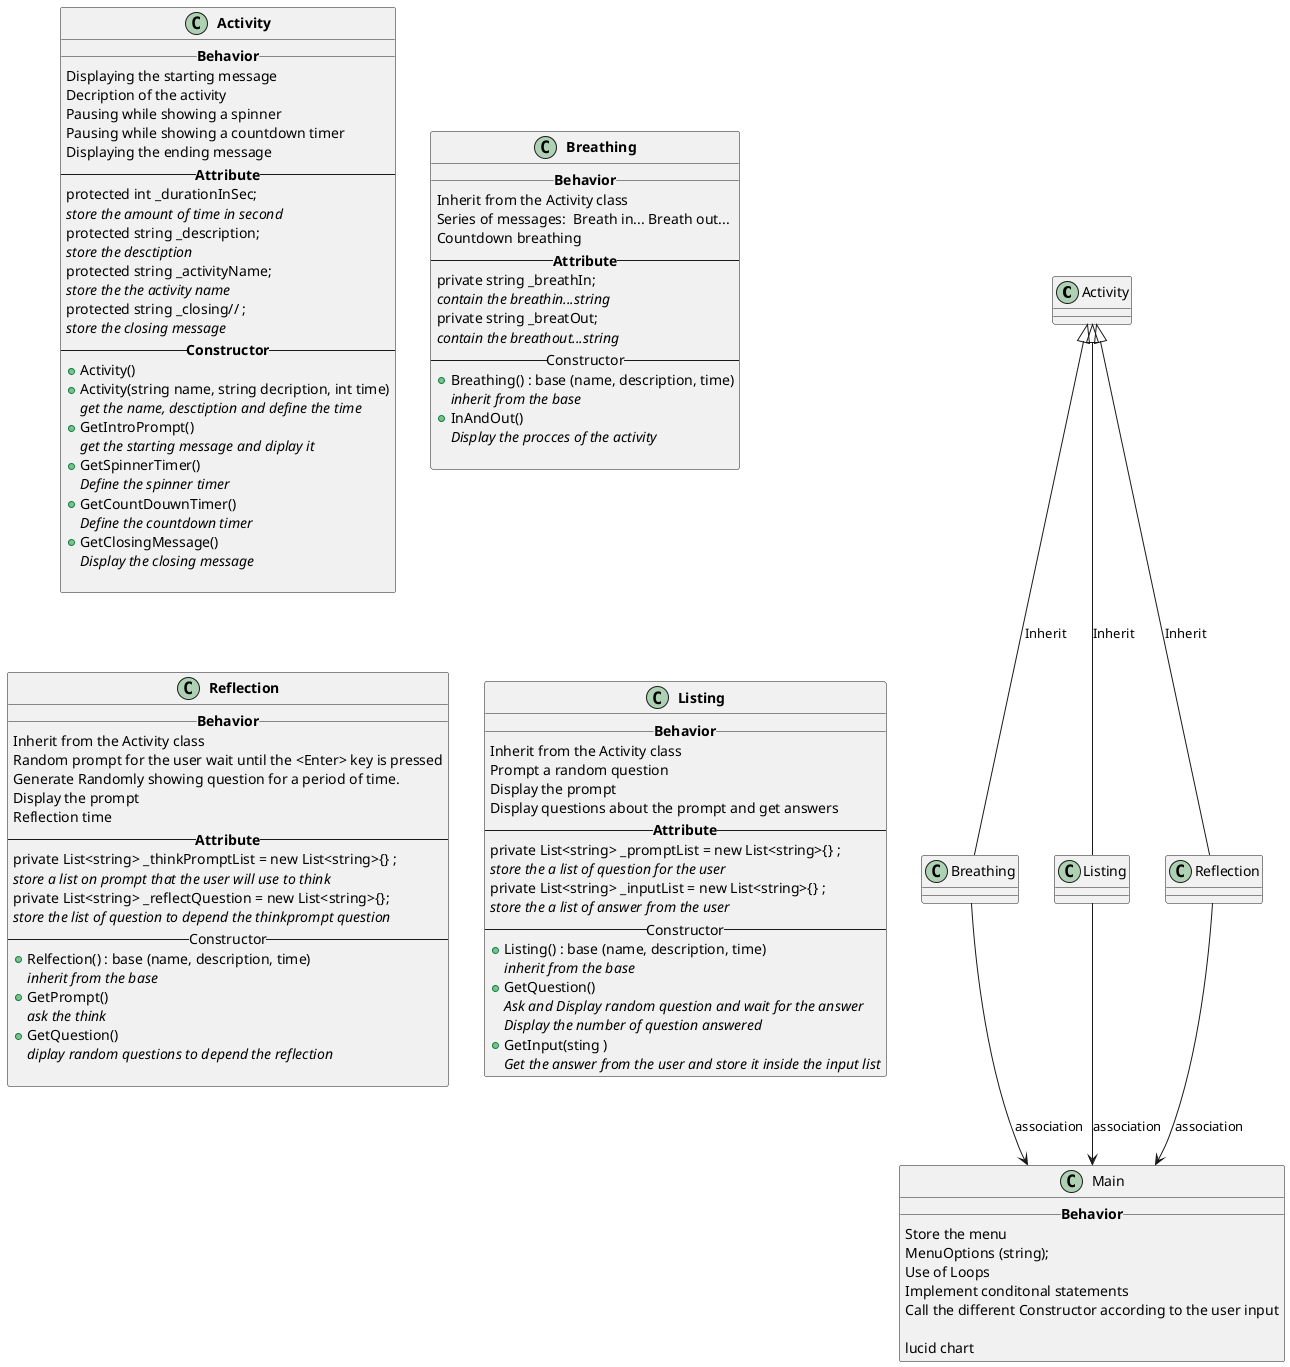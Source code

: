 @startuml acitvity 

    Activity <|-- Breathing : Inherit
    Activity <|-- Listing : Inherit
    Activity <|-- Reflection : Inherit
    Reflection --> Main : association
    Breathing --> Main : association
    Listing --> Main : association
    class **Activity**
    {
        __**Behavior**__
        Displaying the starting message
        Decription of the activity 
        Pausing while showing a spinner
        Pausing while showing a countdown timer
        Displaying the ending message
        --**Attribute**--
        protected int _durationInSec;
        //store the amount of time in second//
        protected string _description;
        //store the desctiption//
        protected string _activityName;
        //store the the activity name//
        protected string _closing// ;
        //store the closing message//
        --**Constructor**--
        + Activity()
        + Activity(string name, string decription, int time)
        //get the name, desctiption and define the time//
        + GetIntroPrompt()
        //get the starting message and diplay it//
        + GetSpinnerTimer()
        //Define the spinner timer//
        + GetCountDouwnTimer()
        //Define the countdown timer//
        + GetClosingMessage()
        //Display the closing message//

    }
    class **Breathing**
    {
        __**Behavior**__
        Inherit from the Activity class
        Series of messages:  Breath in... Breath out...
        Countdown breathing
        --**Attribute**--
        private string _breathIn;
        //contain the breathin...string//
        private string _breatOut;
        //contain the breathout...string//
        --Constructor--
        + Breathing() : base (name, description, time)
        //inherit from the base//
        + InAndOut()
        //Display the procces of the activity//

    }
    class **Reflection**
    {
        __**Behavior**__
        Inherit from the Activity class
        Random prompt for the user wait until the <Enter> key is pressed
        Generate Randomly showing question for a period of time.
        Display the prompt
        Reflection time
        --**Attribute**--
        private List<string> _thinkPromptList = new List<string>{} ;
        //store a list on prompt that the user will use to think//
        private List<string> _reflectQuestion = new List<string>{};
        //store the list of question to depend the thinkprompt question//
        --Constructor--
        + Relfection() : base (name, description, time)
        //inherit from the base//
        + GetPrompt()
        //ask the think// 
        + GetQuestion()
        //diplay random questions to depend the reflection//

    }
    class **Listing** 
    {
        __**Behavior**__
        Inherit from the Activity class
        Prompt a random question
        Display the prompt
        Display questions about the prompt and get answers
        --**Attribute**--
        private List<string> _promptList = new List<string>{} ;
        //store the a list of question for the user//
        private List<string> _inputList = new List<string>{} ;
        //store the a list of answer from the user//
        --Constructor--
        + Listing() : base (name, description, time)
        //inherit from the base//
        + GetQuestion() 
        //Ask and Display random question and wait for the answer//
        //Display the number of question answered//
        + GetInput(sting )
        //Get the answer from the user and store it inside the input list//
    }
    class  Main
    {
        __**Behavior**__
        Store the menu
        MenuOptions (string);
        Use of Loops
        Implement conditonal statements 
        Call the different Constructor according to the user input

        lucid chart
    }
@enduml